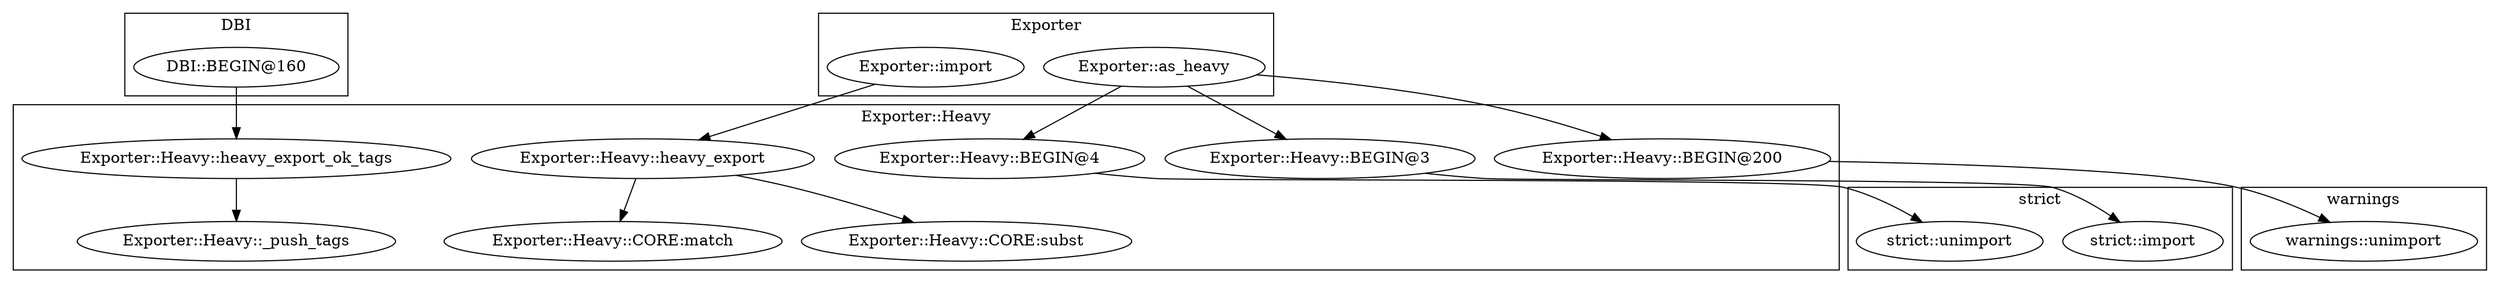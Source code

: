 digraph {
graph [overlap=false]
subgraph cluster_DBI {
	label="DBI";
	"DBI::BEGIN@160";
}
subgraph cluster_warnings {
	label="warnings";
	"warnings::unimport";
}
subgraph cluster_strict {
	label="strict";
	"strict::import";
	"strict::unimport";
}
subgraph cluster_Exporter_Heavy {
	label="Exporter::Heavy";
	"Exporter::Heavy::_push_tags";
	"Exporter::Heavy::BEGIN@4";
	"Exporter::Heavy::CORE:subst";
	"Exporter::Heavy::heavy_export_ok_tags";
	"Exporter::Heavy::BEGIN@200";
	"Exporter::Heavy::heavy_export";
	"Exporter::Heavy::CORE:match";
	"Exporter::Heavy::BEGIN@3";
}
subgraph cluster_Exporter {
	label="Exporter";
	"Exporter::import";
	"Exporter::as_heavy";
}
"Exporter::Heavy::heavy_export" -> "Exporter::Heavy::CORE:match";
"Exporter::Heavy::BEGIN@200" -> "warnings::unimport";
"DBI::BEGIN@160" -> "Exporter::Heavy::heavy_export_ok_tags";
"Exporter::Heavy::BEGIN@4" -> "strict::unimport";
"Exporter::Heavy::heavy_export_ok_tags" -> "Exporter::Heavy::_push_tags";
"Exporter::as_heavy" -> "Exporter::Heavy::BEGIN@4";
"Exporter::Heavy::heavy_export" -> "Exporter::Heavy::CORE:subst";
"Exporter::import" -> "Exporter::Heavy::heavy_export";
"Exporter::as_heavy" -> "Exporter::Heavy::BEGIN@200";
"Exporter::Heavy::BEGIN@3" -> "strict::import";
"Exporter::as_heavy" -> "Exporter::Heavy::BEGIN@3";
}
